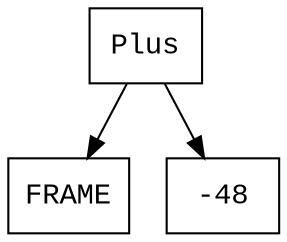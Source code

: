 digraph "Expr 0x7fcbee608710" {
	graph [rankdir=TB]
	node [fontname="Courier New" shape=polygon]
	edge [style=filled]
	Plus_7fcbee608710 [label=Plus]
	FrameBase_7fcbee608650 [label=FRAME]
	Plus_7fcbee608710 -> FrameBase_7fcbee608650
	int_c868e98 [label=-48]
	Plus_7fcbee608710 -> int_c868e98
}
